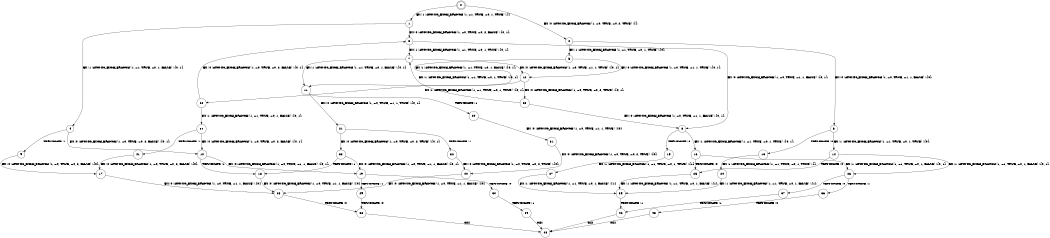 digraph BCG {
size = "7, 10.5";
center = TRUE;
node [shape = circle];
0 [peripheries = 2];
0 -> 1 [label = "EX !1 !ATOMIC_EXCH_BRANCH (1, +1, TRUE, +0, 1, TRUE) !{}"];
0 -> 2 [label = "EX !0 !ATOMIC_EXCH_BRANCH (1, +0, TRUE, +0, 2, TRUE) !{}"];
1 -> 3 [label = "EX !0 !ATOMIC_EXCH_BRANCH (1, +0, TRUE, +0, 2, FALSE) !{0, 1}"];
1 -> 4 [label = "EX !1 !ATOMIC_EXCH_BRANCH (1, +1, TRUE, +0, 1, FALSE) !{0, 1}"];
2 -> 5 [label = "EX !1 !ATOMIC_EXCH_BRANCH (1, +1, TRUE, +0, 1, TRUE) !{0}"];
2 -> 6 [label = "EX !0 !ATOMIC_EXCH_BRANCH (1, +0, TRUE, +1, 1, FALSE) !{0}"];
3 -> 7 [label = "EX !1 !ATOMIC_EXCH_BRANCH (1, +1, TRUE, +0, 1, TRUE) !{0, 1}"];
3 -> 8 [label = "EX !0 !ATOMIC_EXCH_BRANCH (1, +0, TRUE, +1, 1, FALSE) !{0, 1}"];
4 -> 9 [label = "TERMINATE !1"];
4 -> 10 [label = "EX !0 !ATOMIC_EXCH_BRANCH (1, +0, TRUE, +0, 2, FALSE) !{0, 1}"];
5 -> 11 [label = "EX !1 !ATOMIC_EXCH_BRANCH (1, +1, TRUE, +0, 1, FALSE) !{0, 1}"];
5 -> 12 [label = "EX !0 !ATOMIC_EXCH_BRANCH (1, +0, TRUE, +1, 1, TRUE) !{0, 1}"];
6 -> 13 [label = "TERMINATE !0"];
6 -> 14 [label = "EX !1 !ATOMIC_EXCH_BRANCH (1, +1, TRUE, +0, 1, TRUE) !{0}"];
7 -> 11 [label = "EX !1 !ATOMIC_EXCH_BRANCH (1, +1, TRUE, +0, 1, FALSE) !{0, 1}"];
7 -> 12 [label = "EX !0 !ATOMIC_EXCH_BRANCH (1, +0, TRUE, +1, 1, TRUE) !{0, 1}"];
8 -> 15 [label = "TERMINATE !0"];
8 -> 16 [label = "EX !1 !ATOMIC_EXCH_BRANCH (1, +1, TRUE, +0, 1, TRUE) !{0, 1}"];
9 -> 17 [label = "EX !0 !ATOMIC_EXCH_BRANCH (1, +0, TRUE, +0, 2, FALSE) !{0}"];
10 -> 18 [label = "TERMINATE !1"];
10 -> 19 [label = "EX !0 !ATOMIC_EXCH_BRANCH (1, +0, TRUE, +1, 1, FALSE) !{0, 1}"];
11 -> 20 [label = "TERMINATE !1"];
11 -> 21 [label = "EX !0 !ATOMIC_EXCH_BRANCH (1, +0, TRUE, +1, 1, TRUE) !{0, 1}"];
12 -> 22 [label = "EX !1 !ATOMIC_EXCH_BRANCH (1, +1, TRUE, +0, 1, TRUE) !{0, 1}"];
12 -> 23 [label = "EX !0 !ATOMIC_EXCH_BRANCH (1, +0, TRUE, +0, 2, TRUE) !{0, 1}"];
13 -> 24 [label = "EX !1 !ATOMIC_EXCH_BRANCH (1, +1, TRUE, +0, 1, TRUE) !{}"];
14 -> 25 [label = "TERMINATE !0"];
14 -> 26 [label = "EX !1 !ATOMIC_EXCH_BRANCH (1, +1, TRUE, +0, 1, FALSE) !{0, 1}"];
15 -> 27 [label = "EX !1 !ATOMIC_EXCH_BRANCH (1, +1, TRUE, +0, 1, TRUE) !{1}"];
16 -> 25 [label = "TERMINATE !0"];
16 -> 26 [label = "EX !1 !ATOMIC_EXCH_BRANCH (1, +1, TRUE, +0, 1, FALSE) !{0, 1}"];
17 -> 28 [label = "EX !0 !ATOMIC_EXCH_BRANCH (1, +0, TRUE, +1, 1, FALSE) !{0}"];
18 -> 28 [label = "EX !0 !ATOMIC_EXCH_BRANCH (1, +0, TRUE, +1, 1, FALSE) !{0}"];
19 -> 29 [label = "TERMINATE !1"];
19 -> 30 [label = "TERMINATE !0"];
20 -> 31 [label = "EX !0 !ATOMIC_EXCH_BRANCH (1, +0, TRUE, +1, 1, TRUE) !{0}"];
21 -> 32 [label = "TERMINATE !1"];
21 -> 33 [label = "EX !0 !ATOMIC_EXCH_BRANCH (1, +0, TRUE, +0, 2, TRUE) !{0, 1}"];
22 -> 34 [label = "EX !1 !ATOMIC_EXCH_BRANCH (1, +1, TRUE, +0, 1, FALSE) !{0, 1}"];
22 -> 3 [label = "EX !0 !ATOMIC_EXCH_BRANCH (1, +0, TRUE, +0, 2, FALSE) !{0, 1}"];
23 -> 7 [label = "EX !1 !ATOMIC_EXCH_BRANCH (1, +1, TRUE, +0, 1, TRUE) !{0, 1}"];
23 -> 8 [label = "EX !0 !ATOMIC_EXCH_BRANCH (1, +0, TRUE, +1, 1, FALSE) !{0, 1}"];
24 -> 35 [label = "EX !1 !ATOMIC_EXCH_BRANCH (1, +1, TRUE, +0, 1, FALSE) !{1}"];
25 -> 35 [label = "EX !1 !ATOMIC_EXCH_BRANCH (1, +1, TRUE, +0, 1, FALSE) !{1}"];
26 -> 36 [label = "TERMINATE !1"];
26 -> 37 [label = "TERMINATE !0"];
27 -> 35 [label = "EX !1 !ATOMIC_EXCH_BRANCH (1, +1, TRUE, +0, 1, FALSE) !{1}"];
28 -> 38 [label = "TERMINATE !0"];
29 -> 38 [label = "TERMINATE !0"];
30 -> 39 [label = "TERMINATE !1"];
31 -> 40 [label = "EX !0 !ATOMIC_EXCH_BRANCH (1, +0, TRUE, +0, 2, TRUE) !{0}"];
32 -> 40 [label = "EX !0 !ATOMIC_EXCH_BRANCH (1, +0, TRUE, +0, 2, TRUE) !{0}"];
33 -> 18 [label = "TERMINATE !1"];
33 -> 19 [label = "EX !0 !ATOMIC_EXCH_BRANCH (1, +0, TRUE, +1, 1, FALSE) !{0, 1}"];
34 -> 41 [label = "TERMINATE !1"];
34 -> 10 [label = "EX !0 !ATOMIC_EXCH_BRANCH (1, +0, TRUE, +0, 2, FALSE) !{0, 1}"];
35 -> 42 [label = "TERMINATE !1"];
36 -> 43 [label = "TERMINATE !0"];
37 -> 42 [label = "TERMINATE !1"];
38 -> 44 [label = "exit"];
39 -> 44 [label = "exit"];
40 -> 28 [label = "EX !0 !ATOMIC_EXCH_BRANCH (1, +0, TRUE, +1, 1, FALSE) !{0}"];
41 -> 17 [label = "EX !0 !ATOMIC_EXCH_BRANCH (1, +0, TRUE, +0, 2, FALSE) !{0}"];
42 -> 44 [label = "exit"];
43 -> 44 [label = "exit"];
}
